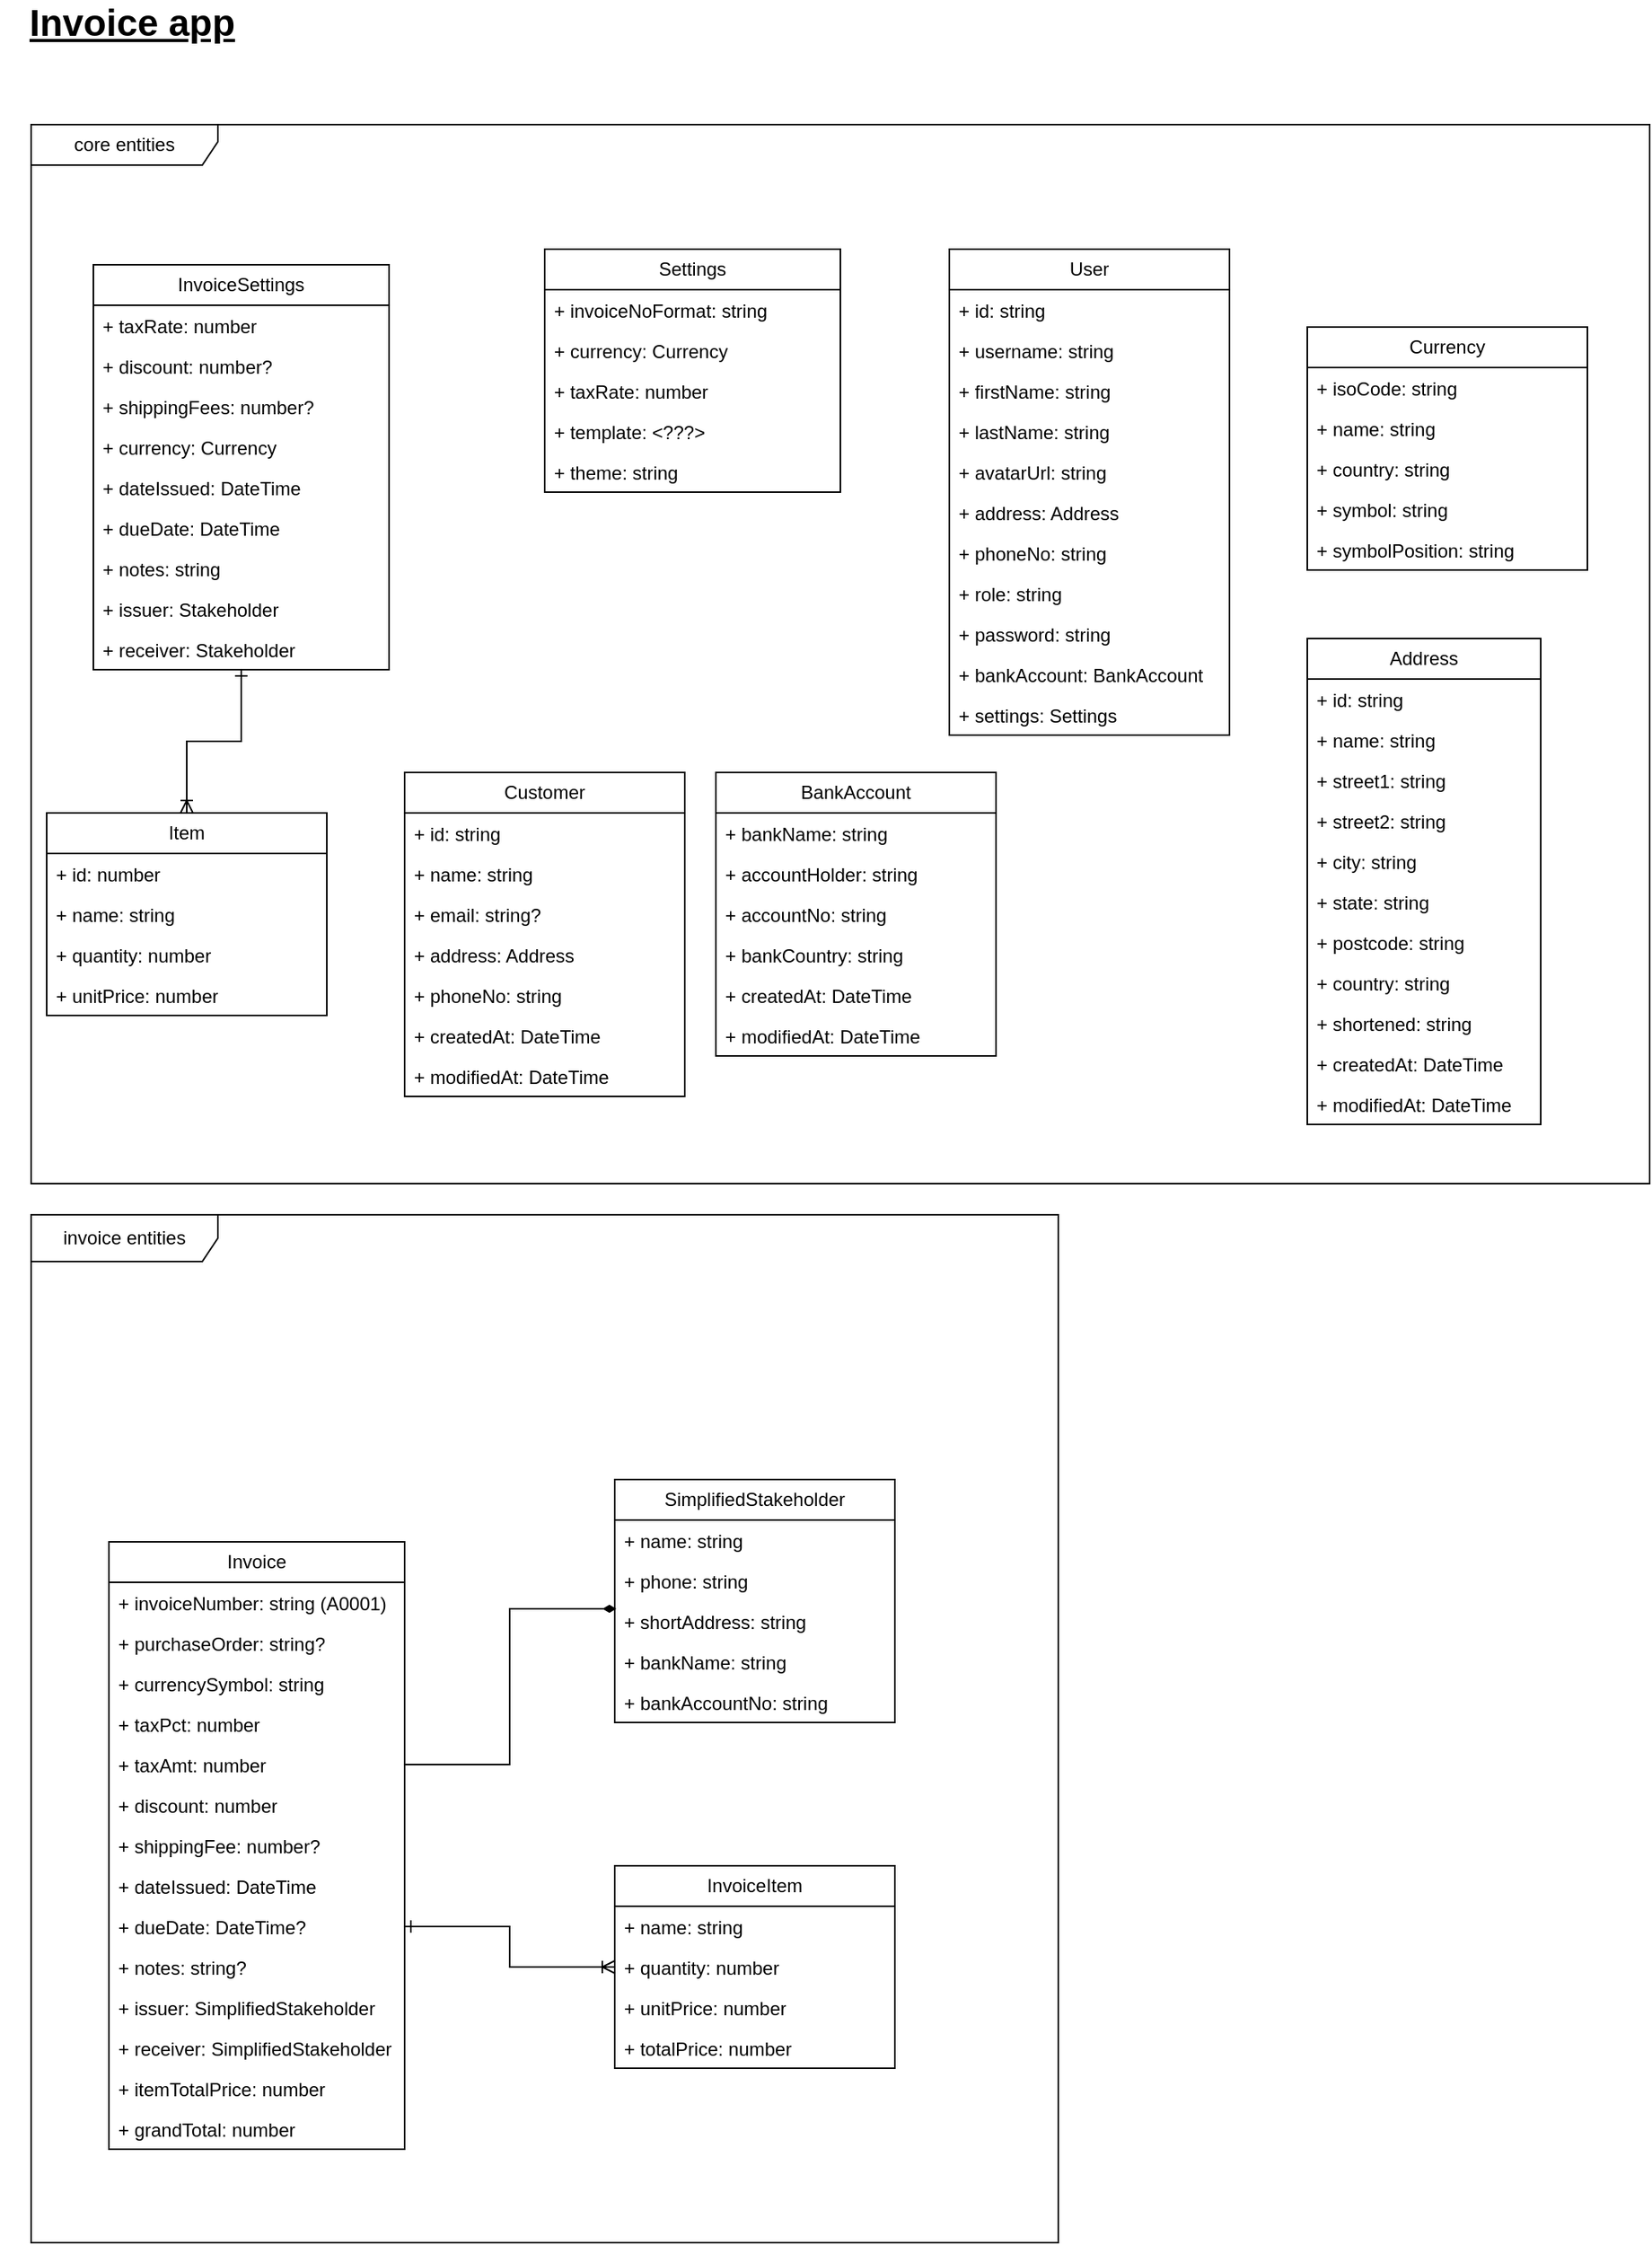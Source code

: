 <mxfile version="21.1.2" type="device" pages="2">
  <diagram name="Class Diagram" id="YmrMJVt4YesiSsMElE0i">
    <mxGraphModel dx="1418" dy="1928" grid="1" gridSize="10" guides="1" tooltips="1" connect="1" arrows="1" fold="1" page="1" pageScale="1" pageWidth="850" pageHeight="1100" math="0" shadow="0">
      <root>
        <mxCell id="0" />
        <mxCell id="1" parent="0" />
        <mxCell id="R3Deesaw8fTwXNh8D_xu-1" value="&lt;b&gt;&lt;font style=&quot;font-size: 24px;&quot;&gt;&lt;u&gt;Invoice app&lt;/u&gt;&lt;/font&gt;&lt;/b&gt;" style="text;html=1;strokeColor=none;fillColor=none;align=center;verticalAlign=middle;whiteSpace=wrap;rounded=0;" parent="1" vertex="1">
          <mxGeometry x="30" y="-350" width="170" height="30" as="geometry" />
        </mxCell>
        <mxCell id="R3Deesaw8fTwXNh8D_xu-3" value="Invoice" style="swimlane;fontStyle=0;childLayout=stackLayout;horizontal=1;startSize=26;fillColor=none;horizontalStack=0;resizeParent=1;resizeParentMax=0;resizeLast=0;collapsible=1;marginBottom=0;whiteSpace=wrap;html=1;" parent="1" vertex="1">
          <mxGeometry x="100" y="640" width="190" height="390" as="geometry" />
        </mxCell>
        <mxCell id="R3Deesaw8fTwXNh8D_xu-4" value="+ invoiceNumber: string (A0001)" style="text;strokeColor=none;fillColor=none;align=left;verticalAlign=top;spacingLeft=4;spacingRight=4;overflow=hidden;rotatable=0;points=[[0,0.5],[1,0.5]];portConstraint=eastwest;whiteSpace=wrap;html=1;" parent="R3Deesaw8fTwXNh8D_xu-3" vertex="1">
          <mxGeometry y="26" width="190" height="26" as="geometry" />
        </mxCell>
        <mxCell id="R3Deesaw8fTwXNh8D_xu-5" value="+ purchaseOrder: string?" style="text;strokeColor=none;fillColor=none;align=left;verticalAlign=top;spacingLeft=4;spacingRight=4;overflow=hidden;rotatable=0;points=[[0,0.5],[1,0.5]];portConstraint=eastwest;whiteSpace=wrap;html=1;" parent="R3Deesaw8fTwXNh8D_xu-3" vertex="1">
          <mxGeometry y="52" width="190" height="26" as="geometry" />
        </mxCell>
        <mxCell id="R3Deesaw8fTwXNh8D_xu-6" value="+ currencySymbol: string" style="text;strokeColor=none;fillColor=none;align=left;verticalAlign=top;spacingLeft=4;spacingRight=4;overflow=hidden;rotatable=0;points=[[0,0.5],[1,0.5]];portConstraint=eastwest;whiteSpace=wrap;html=1;" parent="R3Deesaw8fTwXNh8D_xu-3" vertex="1">
          <mxGeometry y="78" width="190" height="26" as="geometry" />
        </mxCell>
        <mxCell id="R3Deesaw8fTwXNh8D_xu-7" value="+ taxPct: number" style="text;strokeColor=none;fillColor=none;align=left;verticalAlign=top;spacingLeft=4;spacingRight=4;overflow=hidden;rotatable=0;points=[[0,0.5],[1,0.5]];portConstraint=eastwest;whiteSpace=wrap;html=1;" parent="R3Deesaw8fTwXNh8D_xu-3" vertex="1">
          <mxGeometry y="104" width="190" height="26" as="geometry" />
        </mxCell>
        <mxCell id="o5sGFOTzi0zu0dXufXw9-1" value="+ taxAmt: number" style="text;strokeColor=none;fillColor=none;align=left;verticalAlign=top;spacingLeft=4;spacingRight=4;overflow=hidden;rotatable=0;points=[[0,0.5],[1,0.5]];portConstraint=eastwest;whiteSpace=wrap;html=1;" parent="R3Deesaw8fTwXNh8D_xu-3" vertex="1">
          <mxGeometry y="130" width="190" height="26" as="geometry" />
        </mxCell>
        <mxCell id="o5sGFOTzi0zu0dXufXw9-2" value="+ discount: number" style="text;strokeColor=none;fillColor=none;align=left;verticalAlign=top;spacingLeft=4;spacingRight=4;overflow=hidden;rotatable=0;points=[[0,0.5],[1,0.5]];portConstraint=eastwest;whiteSpace=wrap;html=1;" parent="R3Deesaw8fTwXNh8D_xu-3" vertex="1">
          <mxGeometry y="156" width="190" height="26" as="geometry" />
        </mxCell>
        <mxCell id="o5sGFOTzi0zu0dXufXw9-3" value="+ shippingFee: number?" style="text;strokeColor=none;fillColor=none;align=left;verticalAlign=top;spacingLeft=4;spacingRight=4;overflow=hidden;rotatable=0;points=[[0,0.5],[1,0.5]];portConstraint=eastwest;whiteSpace=wrap;html=1;" parent="R3Deesaw8fTwXNh8D_xu-3" vertex="1">
          <mxGeometry y="182" width="190" height="26" as="geometry" />
        </mxCell>
        <mxCell id="o5sGFOTzi0zu0dXufXw9-4" value="+ dateIssued: DateTime" style="text;strokeColor=none;fillColor=none;align=left;verticalAlign=top;spacingLeft=4;spacingRight=4;overflow=hidden;rotatable=0;points=[[0,0.5],[1,0.5]];portConstraint=eastwest;whiteSpace=wrap;html=1;" parent="R3Deesaw8fTwXNh8D_xu-3" vertex="1">
          <mxGeometry y="208" width="190" height="26" as="geometry" />
        </mxCell>
        <mxCell id="o5sGFOTzi0zu0dXufXw9-5" value="+ dueDate: DateTime?" style="text;strokeColor=none;fillColor=none;align=left;verticalAlign=top;spacingLeft=4;spacingRight=4;overflow=hidden;rotatable=0;points=[[0,0.5],[1,0.5]];portConstraint=eastwest;whiteSpace=wrap;html=1;" parent="R3Deesaw8fTwXNh8D_xu-3" vertex="1">
          <mxGeometry y="234" width="190" height="26" as="geometry" />
        </mxCell>
        <mxCell id="o5sGFOTzi0zu0dXufXw9-6" value="+ notes: string?" style="text;strokeColor=none;fillColor=none;align=left;verticalAlign=top;spacingLeft=4;spacingRight=4;overflow=hidden;rotatable=0;points=[[0,0.5],[1,0.5]];portConstraint=eastwest;whiteSpace=wrap;html=1;" parent="R3Deesaw8fTwXNh8D_xu-3" vertex="1">
          <mxGeometry y="260" width="190" height="26" as="geometry" />
        </mxCell>
        <mxCell id="o5sGFOTzi0zu0dXufXw9-7" value="+ issuer: SimplifiedStakeholder" style="text;strokeColor=none;fillColor=none;align=left;verticalAlign=top;spacingLeft=4;spacingRight=4;overflow=hidden;rotatable=0;points=[[0,0.5],[1,0.5]];portConstraint=eastwest;whiteSpace=wrap;html=1;" parent="R3Deesaw8fTwXNh8D_xu-3" vertex="1">
          <mxGeometry y="286" width="190" height="26" as="geometry" />
        </mxCell>
        <mxCell id="o5sGFOTzi0zu0dXufXw9-8" value="+ receiver: SimplifiedStakeholder" style="text;strokeColor=none;fillColor=none;align=left;verticalAlign=top;spacingLeft=4;spacingRight=4;overflow=hidden;rotatable=0;points=[[0,0.5],[1,0.5]];portConstraint=eastwest;whiteSpace=wrap;html=1;" parent="R3Deesaw8fTwXNh8D_xu-3" vertex="1">
          <mxGeometry y="312" width="190" height="26" as="geometry" />
        </mxCell>
        <mxCell id="o5sGFOTzi0zu0dXufXw9-68" value="+ itemTotalPrice: number" style="text;strokeColor=none;fillColor=none;align=left;verticalAlign=top;spacingLeft=4;spacingRight=4;overflow=hidden;rotatable=0;points=[[0,0.5],[1,0.5]];portConstraint=eastwest;whiteSpace=wrap;html=1;" parent="R3Deesaw8fTwXNh8D_xu-3" vertex="1">
          <mxGeometry y="338" width="190" height="26" as="geometry" />
        </mxCell>
        <mxCell id="o5sGFOTzi0zu0dXufXw9-69" value="+ grandTotal: number" style="text;strokeColor=none;fillColor=none;align=left;verticalAlign=top;spacingLeft=4;spacingRight=4;overflow=hidden;rotatable=0;points=[[0,0.5],[1,0.5]];portConstraint=eastwest;whiteSpace=wrap;html=1;" parent="R3Deesaw8fTwXNh8D_xu-3" vertex="1">
          <mxGeometry y="364" width="190" height="26" as="geometry" />
        </mxCell>
        <mxCell id="o5sGFOTzi0zu0dXufXw9-61" style="edgeStyle=orthogonalEdgeStyle;rounded=0;orthogonalLoop=1;jettySize=auto;html=1;endArrow=ERoneToMany;endFill=0;startArrow=ERone;startFill=0;" parent="1" source="Z0AhOy7DG890l-vbbJT9-6" target="o5sGFOTzi0zu0dXufXw9-24" edge="1">
          <mxGeometry relative="1" as="geometry" />
        </mxCell>
        <mxCell id="Z0AhOy7DG890l-vbbJT9-6" value="InvoiceSettings" style="swimlane;fontStyle=0;childLayout=stackLayout;horizontal=1;startSize=26;fillColor=none;horizontalStack=0;resizeParent=1;resizeParentMax=0;resizeLast=0;collapsible=1;marginBottom=0;whiteSpace=wrap;html=1;" parent="1" vertex="1">
          <mxGeometry x="90" y="-180" width="190" height="260" as="geometry" />
        </mxCell>
        <mxCell id="Z0AhOy7DG890l-vbbJT9-7" value="+ taxRate: number" style="text;strokeColor=none;fillColor=none;align=left;verticalAlign=top;spacingLeft=4;spacingRight=4;overflow=hidden;rotatable=0;points=[[0,0.5],[1,0.5]];portConstraint=eastwest;whiteSpace=wrap;html=1;" parent="Z0AhOy7DG890l-vbbJT9-6" vertex="1">
          <mxGeometry y="26" width="190" height="26" as="geometry" />
        </mxCell>
        <mxCell id="o5sGFOTzi0zu0dXufXw9-50" value="+ discount: number?" style="text;strokeColor=none;fillColor=none;align=left;verticalAlign=top;spacingLeft=4;spacingRight=4;overflow=hidden;rotatable=0;points=[[0,0.5],[1,0.5]];portConstraint=eastwest;whiteSpace=wrap;html=1;" parent="Z0AhOy7DG890l-vbbJT9-6" vertex="1">
          <mxGeometry y="52" width="190" height="26" as="geometry" />
        </mxCell>
        <mxCell id="o5sGFOTzi0zu0dXufXw9-49" value="+ shippingFees: number?" style="text;strokeColor=none;fillColor=none;align=left;verticalAlign=top;spacingLeft=4;spacingRight=4;overflow=hidden;rotatable=0;points=[[0,0.5],[1,0.5]];portConstraint=eastwest;whiteSpace=wrap;html=1;" parent="Z0AhOy7DG890l-vbbJT9-6" vertex="1">
          <mxGeometry y="78" width="190" height="26" as="geometry" />
        </mxCell>
        <mxCell id="o5sGFOTzi0zu0dXufXw9-51" value="+ currency: Currency" style="text;strokeColor=none;fillColor=none;align=left;verticalAlign=top;spacingLeft=4;spacingRight=4;overflow=hidden;rotatable=0;points=[[0,0.5],[1,0.5]];portConstraint=eastwest;whiteSpace=wrap;html=1;" parent="Z0AhOy7DG890l-vbbJT9-6" vertex="1">
          <mxGeometry y="104" width="190" height="26" as="geometry" />
        </mxCell>
        <mxCell id="o5sGFOTzi0zu0dXufXw9-48" value="+ dateIssued: DateTime" style="text;strokeColor=none;fillColor=none;align=left;verticalAlign=top;spacingLeft=4;spacingRight=4;overflow=hidden;rotatable=0;points=[[0,0.5],[1,0.5]];portConstraint=eastwest;whiteSpace=wrap;html=1;" parent="Z0AhOy7DG890l-vbbJT9-6" vertex="1">
          <mxGeometry y="130" width="190" height="26" as="geometry" />
        </mxCell>
        <mxCell id="o5sGFOTzi0zu0dXufXw9-59" value="+ dueDate: DateTime" style="text;strokeColor=none;fillColor=none;align=left;verticalAlign=top;spacingLeft=4;spacingRight=4;overflow=hidden;rotatable=0;points=[[0,0.5],[1,0.5]];portConstraint=eastwest;whiteSpace=wrap;html=1;" parent="Z0AhOy7DG890l-vbbJT9-6" vertex="1">
          <mxGeometry y="156" width="190" height="26" as="geometry" />
        </mxCell>
        <mxCell id="o5sGFOTzi0zu0dXufXw9-60" value="+ notes: string" style="text;strokeColor=none;fillColor=none;align=left;verticalAlign=top;spacingLeft=4;spacingRight=4;overflow=hidden;rotatable=0;points=[[0,0.5],[1,0.5]];portConstraint=eastwest;whiteSpace=wrap;html=1;" parent="Z0AhOy7DG890l-vbbJT9-6" vertex="1">
          <mxGeometry y="182" width="190" height="26" as="geometry" />
        </mxCell>
        <mxCell id="Z0AhOy7DG890l-vbbJT9-8" value="+ issuer: Stakeholder" style="text;strokeColor=none;fillColor=none;align=left;verticalAlign=top;spacingLeft=4;spacingRight=4;overflow=hidden;rotatable=0;points=[[0,0.5],[1,0.5]];portConstraint=eastwest;whiteSpace=wrap;html=1;" parent="Z0AhOy7DG890l-vbbJT9-6" vertex="1">
          <mxGeometry y="208" width="190" height="26" as="geometry" />
        </mxCell>
        <mxCell id="Z0AhOy7DG890l-vbbJT9-9" value="+ receiver: Stakeholder" style="text;strokeColor=none;fillColor=none;align=left;verticalAlign=top;spacingLeft=4;spacingRight=4;overflow=hidden;rotatable=0;points=[[0,0.5],[1,0.5]];portConstraint=eastwest;whiteSpace=wrap;html=1;" parent="Z0AhOy7DG890l-vbbJT9-6" vertex="1">
          <mxGeometry y="234" width="190" height="26" as="geometry" />
        </mxCell>
        <mxCell id="Z0AhOy7DG890l-vbbJT9-11" value="Customer" style="swimlane;fontStyle=0;childLayout=stackLayout;horizontal=1;startSize=26;fillColor=none;horizontalStack=0;resizeParent=1;resizeParentMax=0;resizeLast=0;collapsible=1;marginBottom=0;whiteSpace=wrap;html=1;" parent="1" vertex="1">
          <mxGeometry x="290" y="146" width="180" height="208" as="geometry" />
        </mxCell>
        <mxCell id="Z0AhOy7DG890l-vbbJT9-12" value="+ id: string" style="text;strokeColor=none;fillColor=none;align=left;verticalAlign=top;spacingLeft=4;spacingRight=4;overflow=hidden;rotatable=0;points=[[0,0.5],[1,0.5]];portConstraint=eastwest;whiteSpace=wrap;html=1;" parent="Z0AhOy7DG890l-vbbJT9-11" vertex="1">
          <mxGeometry y="26" width="180" height="26" as="geometry" />
        </mxCell>
        <mxCell id="A-nD57Vj7Asj-GB3lfeh-7" value="+ name: string" style="text;strokeColor=none;fillColor=none;align=left;verticalAlign=top;spacingLeft=4;spacingRight=4;overflow=hidden;rotatable=0;points=[[0,0.5],[1,0.5]];portConstraint=eastwest;whiteSpace=wrap;html=1;" parent="Z0AhOy7DG890l-vbbJT9-11" vertex="1">
          <mxGeometry y="52" width="180" height="26" as="geometry" />
        </mxCell>
        <mxCell id="_ITm2bDVS83Yl389WmD--6" value="+ email: string?" style="text;strokeColor=none;fillColor=none;align=left;verticalAlign=top;spacingLeft=4;spacingRight=4;overflow=hidden;rotatable=0;points=[[0,0.5],[1,0.5]];portConstraint=eastwest;whiteSpace=wrap;html=1;" parent="Z0AhOy7DG890l-vbbJT9-11" vertex="1">
          <mxGeometry y="78" width="180" height="26" as="geometry" />
        </mxCell>
        <mxCell id="Z0AhOy7DG890l-vbbJT9-13" value="+ address: Address" style="text;strokeColor=none;fillColor=none;align=left;verticalAlign=top;spacingLeft=4;spacingRight=4;overflow=hidden;rotatable=0;points=[[0,0.5],[1,0.5]];portConstraint=eastwest;whiteSpace=wrap;html=1;" parent="Z0AhOy7DG890l-vbbJT9-11" vertex="1">
          <mxGeometry y="104" width="180" height="26" as="geometry" />
        </mxCell>
        <mxCell id="Z0AhOy7DG890l-vbbJT9-14" value="+ phoneNo: string" style="text;strokeColor=none;fillColor=none;align=left;verticalAlign=top;spacingLeft=4;spacingRight=4;overflow=hidden;rotatable=0;points=[[0,0.5],[1,0.5]];portConstraint=eastwest;whiteSpace=wrap;html=1;" parent="Z0AhOy7DG890l-vbbJT9-11" vertex="1">
          <mxGeometry y="130" width="180" height="26" as="geometry" />
        </mxCell>
        <mxCell id="_ITm2bDVS83Yl389WmD--4" value="+ createdAt: DateTime" style="text;strokeColor=none;fillColor=none;align=left;verticalAlign=top;spacingLeft=4;spacingRight=4;overflow=hidden;rotatable=0;points=[[0,0.5],[1,0.5]];portConstraint=eastwest;whiteSpace=wrap;html=1;" parent="Z0AhOy7DG890l-vbbJT9-11" vertex="1">
          <mxGeometry y="156" width="180" height="26" as="geometry" />
        </mxCell>
        <mxCell id="_ITm2bDVS83Yl389WmD--5" value="+ modifiedAt: DateTime" style="text;strokeColor=none;fillColor=none;align=left;verticalAlign=top;spacingLeft=4;spacingRight=4;overflow=hidden;rotatable=0;points=[[0,0.5],[1,0.5]];portConstraint=eastwest;whiteSpace=wrap;html=1;" parent="Z0AhOy7DG890l-vbbJT9-11" vertex="1">
          <mxGeometry y="182" width="180" height="26" as="geometry" />
        </mxCell>
        <mxCell id="o5sGFOTzi0zu0dXufXw9-13" value="SimplifiedStakeholder" style="swimlane;fontStyle=0;childLayout=stackLayout;horizontal=1;startSize=26;fillColor=none;horizontalStack=0;resizeParent=1;resizeParentMax=0;resizeLast=0;collapsible=1;marginBottom=0;whiteSpace=wrap;html=1;" parent="1" vertex="1">
          <mxGeometry x="425" y="600" width="180" height="156" as="geometry" />
        </mxCell>
        <mxCell id="o5sGFOTzi0zu0dXufXw9-14" value="+ name: string" style="text;strokeColor=none;fillColor=none;align=left;verticalAlign=top;spacingLeft=4;spacingRight=4;overflow=hidden;rotatable=0;points=[[0,0.5],[1,0.5]];portConstraint=eastwest;whiteSpace=wrap;html=1;" parent="o5sGFOTzi0zu0dXufXw9-13" vertex="1">
          <mxGeometry y="26" width="180" height="26" as="geometry" />
        </mxCell>
        <mxCell id="o5sGFOTzi0zu0dXufXw9-15" value="+ phone: string" style="text;strokeColor=none;fillColor=none;align=left;verticalAlign=top;spacingLeft=4;spacingRight=4;overflow=hidden;rotatable=0;points=[[0,0.5],[1,0.5]];portConstraint=eastwest;whiteSpace=wrap;html=1;" parent="o5sGFOTzi0zu0dXufXw9-13" vertex="1">
          <mxGeometry y="52" width="180" height="26" as="geometry" />
        </mxCell>
        <mxCell id="o5sGFOTzi0zu0dXufXw9-16" value="+ shortAddress: string" style="text;strokeColor=none;fillColor=none;align=left;verticalAlign=top;spacingLeft=4;spacingRight=4;overflow=hidden;rotatable=0;points=[[0,0.5],[1,0.5]];portConstraint=eastwest;whiteSpace=wrap;html=1;" parent="o5sGFOTzi0zu0dXufXw9-13" vertex="1">
          <mxGeometry y="78" width="180" height="26" as="geometry" />
        </mxCell>
        <mxCell id="o5sGFOTzi0zu0dXufXw9-17" value="+ bankName: string" style="text;strokeColor=none;fillColor=none;align=left;verticalAlign=top;spacingLeft=4;spacingRight=4;overflow=hidden;rotatable=0;points=[[0,0.5],[1,0.5]];portConstraint=eastwest;whiteSpace=wrap;html=1;" parent="o5sGFOTzi0zu0dXufXw9-13" vertex="1">
          <mxGeometry y="104" width="180" height="26" as="geometry" />
        </mxCell>
        <mxCell id="o5sGFOTzi0zu0dXufXw9-18" value="+ bankAccountNo: string" style="text;strokeColor=none;fillColor=none;align=left;verticalAlign=top;spacingLeft=4;spacingRight=4;overflow=hidden;rotatable=0;points=[[0,0.5],[1,0.5]];portConstraint=eastwest;whiteSpace=wrap;html=1;" parent="o5sGFOTzi0zu0dXufXw9-13" vertex="1">
          <mxGeometry y="130" width="180" height="26" as="geometry" />
        </mxCell>
        <mxCell id="o5sGFOTzi0zu0dXufXw9-19" value="InvoiceItem" style="swimlane;fontStyle=0;childLayout=stackLayout;horizontal=1;startSize=26;fillColor=none;horizontalStack=0;resizeParent=1;resizeParentMax=0;resizeLast=0;collapsible=1;marginBottom=0;whiteSpace=wrap;html=1;" parent="1" vertex="1">
          <mxGeometry x="425" y="848" width="180" height="130" as="geometry" />
        </mxCell>
        <mxCell id="o5sGFOTzi0zu0dXufXw9-21" value="+ name: string" style="text;strokeColor=none;fillColor=none;align=left;verticalAlign=top;spacingLeft=4;spacingRight=4;overflow=hidden;rotatable=0;points=[[0,0.5],[1,0.5]];portConstraint=eastwest;whiteSpace=wrap;html=1;" parent="o5sGFOTzi0zu0dXufXw9-19" vertex="1">
          <mxGeometry y="26" width="180" height="26" as="geometry" />
        </mxCell>
        <mxCell id="o5sGFOTzi0zu0dXufXw9-22" value="+ quantity: number" style="text;strokeColor=none;fillColor=none;align=left;verticalAlign=top;spacingLeft=4;spacingRight=4;overflow=hidden;rotatable=0;points=[[0,0.5],[1,0.5]];portConstraint=eastwest;whiteSpace=wrap;html=1;" parent="o5sGFOTzi0zu0dXufXw9-19" vertex="1">
          <mxGeometry y="52" width="180" height="26" as="geometry" />
        </mxCell>
        <mxCell id="o5sGFOTzi0zu0dXufXw9-23" value="+ unitPrice: number" style="text;strokeColor=none;fillColor=none;align=left;verticalAlign=top;spacingLeft=4;spacingRight=4;overflow=hidden;rotatable=0;points=[[0,0.5],[1,0.5]];portConstraint=eastwest;whiteSpace=wrap;html=1;" parent="o5sGFOTzi0zu0dXufXw9-19" vertex="1">
          <mxGeometry y="78" width="180" height="26" as="geometry" />
        </mxCell>
        <mxCell id="o5sGFOTzi0zu0dXufXw9-31" value="+ totalPrice: number" style="text;strokeColor=none;fillColor=none;align=left;verticalAlign=top;spacingLeft=4;spacingRight=4;overflow=hidden;rotatable=0;points=[[0,0.5],[1,0.5]];portConstraint=eastwest;whiteSpace=wrap;html=1;" parent="o5sGFOTzi0zu0dXufXw9-19" vertex="1">
          <mxGeometry y="104" width="180" height="26" as="geometry" />
        </mxCell>
        <mxCell id="o5sGFOTzi0zu0dXufXw9-24" value="Item" style="swimlane;fontStyle=0;childLayout=stackLayout;horizontal=1;startSize=26;fillColor=none;horizontalStack=0;resizeParent=1;resizeParentMax=0;resizeLast=0;collapsible=1;marginBottom=0;whiteSpace=wrap;html=1;" parent="1" vertex="1">
          <mxGeometry x="60" y="172" width="180" height="130" as="geometry" />
        </mxCell>
        <mxCell id="o5sGFOTzi0zu0dXufXw9-25" value="+ id: number" style="text;strokeColor=none;fillColor=none;align=left;verticalAlign=top;spacingLeft=4;spacingRight=4;overflow=hidden;rotatable=0;points=[[0,0.5],[1,0.5]];portConstraint=eastwest;whiteSpace=wrap;html=1;" parent="o5sGFOTzi0zu0dXufXw9-24" vertex="1">
          <mxGeometry y="26" width="180" height="26" as="geometry" />
        </mxCell>
        <mxCell id="o5sGFOTzi0zu0dXufXw9-26" value="+ name: string" style="text;strokeColor=none;fillColor=none;align=left;verticalAlign=top;spacingLeft=4;spacingRight=4;overflow=hidden;rotatable=0;points=[[0,0.5],[1,0.5]];portConstraint=eastwest;whiteSpace=wrap;html=1;" parent="o5sGFOTzi0zu0dXufXw9-24" vertex="1">
          <mxGeometry y="52" width="180" height="26" as="geometry" />
        </mxCell>
        <mxCell id="o5sGFOTzi0zu0dXufXw9-27" value="+ quantity: number" style="text;strokeColor=none;fillColor=none;align=left;verticalAlign=top;spacingLeft=4;spacingRight=4;overflow=hidden;rotatable=0;points=[[0,0.5],[1,0.5]];portConstraint=eastwest;whiteSpace=wrap;html=1;" parent="o5sGFOTzi0zu0dXufXw9-24" vertex="1">
          <mxGeometry y="78" width="180" height="26" as="geometry" />
        </mxCell>
        <mxCell id="o5sGFOTzi0zu0dXufXw9-28" value="+ unitPrice: number" style="text;strokeColor=none;fillColor=none;align=left;verticalAlign=top;spacingLeft=4;spacingRight=4;overflow=hidden;rotatable=0;points=[[0,0.5],[1,0.5]];portConstraint=eastwest;whiteSpace=wrap;html=1;" parent="o5sGFOTzi0zu0dXufXw9-24" vertex="1">
          <mxGeometry y="104" width="180" height="26" as="geometry" />
        </mxCell>
        <mxCell id="o5sGFOTzi0zu0dXufXw9-29" value="core entities" style="shape=umlFrame;whiteSpace=wrap;html=1;pointerEvents=0;width=120;height=26;" parent="1" vertex="1">
          <mxGeometry x="50" y="-270" width="1040" height="680" as="geometry" />
        </mxCell>
        <mxCell id="o5sGFOTzi0zu0dXufXw9-30" value="invoice entities" style="shape=umlFrame;whiteSpace=wrap;html=1;pointerEvents=0;width=120;height=30;" parent="1" vertex="1">
          <mxGeometry x="50" y="430" width="660" height="660" as="geometry" />
        </mxCell>
        <mxCell id="o5sGFOTzi0zu0dXufXw9-32" style="edgeStyle=orthogonalEdgeStyle;rounded=0;orthogonalLoop=1;jettySize=auto;html=1;entryX=0;entryY=0.5;entryDx=0;entryDy=0;endArrow=ERoneToMany;endFill=0;startArrow=ERone;startFill=0;exitX=1;exitY=0.5;exitDx=0;exitDy=0;" parent="1" source="o5sGFOTzi0zu0dXufXw9-5" target="o5sGFOTzi0zu0dXufXw9-22" edge="1">
          <mxGeometry relative="1" as="geometry">
            <mxPoint x="290" y="920" as="sourcePoint" />
          </mxGeometry>
        </mxCell>
        <mxCell id="o5sGFOTzi0zu0dXufXw9-33" style="edgeStyle=orthogonalEdgeStyle;rounded=0;orthogonalLoop=1;jettySize=auto;html=1;entryX=0.006;entryY=0.192;entryDx=0;entryDy=0;entryPerimeter=0;endArrow=diamondThin;endFill=1;" parent="1" source="o5sGFOTzi0zu0dXufXw9-1" target="o5sGFOTzi0zu0dXufXw9-16" edge="1">
          <mxGeometry relative="1" as="geometry" />
        </mxCell>
        <mxCell id="o5sGFOTzi0zu0dXufXw9-34" value="Address" style="swimlane;fontStyle=0;childLayout=stackLayout;horizontal=1;startSize=26;fillColor=none;horizontalStack=0;resizeParent=1;resizeParentMax=0;resizeLast=0;collapsible=1;marginBottom=0;whiteSpace=wrap;html=1;" parent="1" vertex="1">
          <mxGeometry x="870" y="60" width="150" height="312" as="geometry" />
        </mxCell>
        <mxCell id="o5sGFOTzi0zu0dXufXw9-35" value="+ id: string" style="text;strokeColor=none;fillColor=none;align=left;verticalAlign=top;spacingLeft=4;spacingRight=4;overflow=hidden;rotatable=0;points=[[0,0.5],[1,0.5]];portConstraint=eastwest;whiteSpace=wrap;html=1;" parent="o5sGFOTzi0zu0dXufXw9-34" vertex="1">
          <mxGeometry y="26" width="150" height="26" as="geometry" />
        </mxCell>
        <mxCell id="o5sGFOTzi0zu0dXufXw9-36" value="+ name: string" style="text;strokeColor=none;fillColor=none;align=left;verticalAlign=top;spacingLeft=4;spacingRight=4;overflow=hidden;rotatable=0;points=[[0,0.5],[1,0.5]];portConstraint=eastwest;whiteSpace=wrap;html=1;" parent="o5sGFOTzi0zu0dXufXw9-34" vertex="1">
          <mxGeometry y="52" width="150" height="26" as="geometry" />
        </mxCell>
        <mxCell id="o5sGFOTzi0zu0dXufXw9-37" value="+ street1: string" style="text;strokeColor=none;fillColor=none;align=left;verticalAlign=top;spacingLeft=4;spacingRight=4;overflow=hidden;rotatable=0;points=[[0,0.5],[1,0.5]];portConstraint=eastwest;whiteSpace=wrap;html=1;" parent="o5sGFOTzi0zu0dXufXw9-34" vertex="1">
          <mxGeometry y="78" width="150" height="26" as="geometry" />
        </mxCell>
        <mxCell id="o5sGFOTzi0zu0dXufXw9-38" value="+ street2: string" style="text;strokeColor=none;fillColor=none;align=left;verticalAlign=top;spacingLeft=4;spacingRight=4;overflow=hidden;rotatable=0;points=[[0,0.5],[1,0.5]];portConstraint=eastwest;whiteSpace=wrap;html=1;" parent="o5sGFOTzi0zu0dXufXw9-34" vertex="1">
          <mxGeometry y="104" width="150" height="26" as="geometry" />
        </mxCell>
        <mxCell id="o5sGFOTzi0zu0dXufXw9-65" value="+ city: string" style="text;strokeColor=none;fillColor=none;align=left;verticalAlign=top;spacingLeft=4;spacingRight=4;overflow=hidden;rotatable=0;points=[[0,0.5],[1,0.5]];portConstraint=eastwest;whiteSpace=wrap;html=1;" parent="o5sGFOTzi0zu0dXufXw9-34" vertex="1">
          <mxGeometry y="130" width="150" height="26" as="geometry" />
        </mxCell>
        <mxCell id="o5sGFOTzi0zu0dXufXw9-66" value="+ state: string" style="text;strokeColor=none;fillColor=none;align=left;verticalAlign=top;spacingLeft=4;spacingRight=4;overflow=hidden;rotatable=0;points=[[0,0.5],[1,0.5]];portConstraint=eastwest;whiteSpace=wrap;html=1;" parent="o5sGFOTzi0zu0dXufXw9-34" vertex="1">
          <mxGeometry y="156" width="150" height="26" as="geometry" />
        </mxCell>
        <mxCell id="o5sGFOTzi0zu0dXufXw9-67" value="+ postcode: string" style="text;strokeColor=none;fillColor=none;align=left;verticalAlign=top;spacingLeft=4;spacingRight=4;overflow=hidden;rotatable=0;points=[[0,0.5],[1,0.5]];portConstraint=eastwest;whiteSpace=wrap;html=1;" parent="o5sGFOTzi0zu0dXufXw9-34" vertex="1">
          <mxGeometry y="182" width="150" height="26" as="geometry" />
        </mxCell>
        <mxCell id="A-nD57Vj7Asj-GB3lfeh-1" value="+ country: string" style="text;strokeColor=none;fillColor=none;align=left;verticalAlign=top;spacingLeft=4;spacingRight=4;overflow=hidden;rotatable=0;points=[[0,0.5],[1,0.5]];portConstraint=eastwest;whiteSpace=wrap;html=1;" parent="o5sGFOTzi0zu0dXufXw9-34" vertex="1">
          <mxGeometry y="208" width="150" height="26" as="geometry" />
        </mxCell>
        <mxCell id="A-nD57Vj7Asj-GB3lfeh-2" value="+ shortened: string" style="text;strokeColor=none;fillColor=none;align=left;verticalAlign=top;spacingLeft=4;spacingRight=4;overflow=hidden;rotatable=0;points=[[0,0.5],[1,0.5]];portConstraint=eastwest;whiteSpace=wrap;html=1;" parent="o5sGFOTzi0zu0dXufXw9-34" vertex="1">
          <mxGeometry y="234" width="150" height="26" as="geometry" />
        </mxCell>
        <mxCell id="A-nD57Vj7Asj-GB3lfeh-3" value="+ createdAt: DateTime" style="text;strokeColor=none;fillColor=none;align=left;verticalAlign=top;spacingLeft=4;spacingRight=4;overflow=hidden;rotatable=0;points=[[0,0.5],[1,0.5]];portConstraint=eastwest;whiteSpace=wrap;html=1;" parent="o5sGFOTzi0zu0dXufXw9-34" vertex="1">
          <mxGeometry y="260" width="150" height="26" as="geometry" />
        </mxCell>
        <mxCell id="A-nD57Vj7Asj-GB3lfeh-4" value="+ modifiedAt: DateTime" style="text;strokeColor=none;fillColor=none;align=left;verticalAlign=top;spacingLeft=4;spacingRight=4;overflow=hidden;rotatable=0;points=[[0,0.5],[1,0.5]];portConstraint=eastwest;whiteSpace=wrap;html=1;" parent="o5sGFOTzi0zu0dXufXw9-34" vertex="1">
          <mxGeometry y="286" width="150" height="26" as="geometry" />
        </mxCell>
        <mxCell id="o5sGFOTzi0zu0dXufXw9-39" value="BankAccount" style="swimlane;fontStyle=0;childLayout=stackLayout;horizontal=1;startSize=26;fillColor=none;horizontalStack=0;resizeParent=1;resizeParentMax=0;resizeLast=0;collapsible=1;marginBottom=0;whiteSpace=wrap;html=1;" parent="1" vertex="1">
          <mxGeometry x="490" y="146" width="180" height="182" as="geometry" />
        </mxCell>
        <mxCell id="o5sGFOTzi0zu0dXufXw9-41" value="+ bankName: string" style="text;strokeColor=none;fillColor=none;align=left;verticalAlign=top;spacingLeft=4;spacingRight=4;overflow=hidden;rotatable=0;points=[[0,0.5],[1,0.5]];portConstraint=eastwest;whiteSpace=wrap;html=1;" parent="o5sGFOTzi0zu0dXufXw9-39" vertex="1">
          <mxGeometry y="26" width="180" height="26" as="geometry" />
        </mxCell>
        <mxCell id="o5sGFOTzi0zu0dXufXw9-42" value="+ accountHolder: string" style="text;strokeColor=none;fillColor=none;align=left;verticalAlign=top;spacingLeft=4;spacingRight=4;overflow=hidden;rotatable=0;points=[[0,0.5],[1,0.5]];portConstraint=eastwest;whiteSpace=wrap;html=1;" parent="o5sGFOTzi0zu0dXufXw9-39" vertex="1">
          <mxGeometry y="52" width="180" height="26" as="geometry" />
        </mxCell>
        <mxCell id="o5sGFOTzi0zu0dXufXw9-43" value="+ accountNo: string" style="text;strokeColor=none;fillColor=none;align=left;verticalAlign=top;spacingLeft=4;spacingRight=4;overflow=hidden;rotatable=0;points=[[0,0.5],[1,0.5]];portConstraint=eastwest;whiteSpace=wrap;html=1;" parent="o5sGFOTzi0zu0dXufXw9-39" vertex="1">
          <mxGeometry y="78" width="180" height="26" as="geometry" />
        </mxCell>
        <mxCell id="A-nD57Vj7Asj-GB3lfeh-8" value="+ bankCountry: string" style="text;strokeColor=none;fillColor=none;align=left;verticalAlign=top;spacingLeft=4;spacingRight=4;overflow=hidden;rotatable=0;points=[[0,0.5],[1,0.5]];portConstraint=eastwest;whiteSpace=wrap;html=1;" parent="o5sGFOTzi0zu0dXufXw9-39" vertex="1">
          <mxGeometry y="104" width="180" height="26" as="geometry" />
        </mxCell>
        <mxCell id="A-nD57Vj7Asj-GB3lfeh-5" value="+ createdAt: DateTime" style="text;strokeColor=none;fillColor=none;align=left;verticalAlign=top;spacingLeft=4;spacingRight=4;overflow=hidden;rotatable=0;points=[[0,0.5],[1,0.5]];portConstraint=eastwest;whiteSpace=wrap;html=1;" parent="o5sGFOTzi0zu0dXufXw9-39" vertex="1">
          <mxGeometry y="130" width="180" height="26" as="geometry" />
        </mxCell>
        <mxCell id="A-nD57Vj7Asj-GB3lfeh-6" value="+ modifiedAt: DateTime" style="text;strokeColor=none;fillColor=none;align=left;verticalAlign=top;spacingLeft=4;spacingRight=4;overflow=hidden;rotatable=0;points=[[0,0.5],[1,0.5]];portConstraint=eastwest;whiteSpace=wrap;html=1;" parent="o5sGFOTzi0zu0dXufXw9-39" vertex="1">
          <mxGeometry y="156" width="180" height="26" as="geometry" />
        </mxCell>
        <mxCell id="o5sGFOTzi0zu0dXufXw9-44" value="Settings" style="swimlane;fontStyle=0;childLayout=stackLayout;horizontal=1;startSize=26;fillColor=none;horizontalStack=0;resizeParent=1;resizeParentMax=0;resizeLast=0;collapsible=1;marginBottom=0;whiteSpace=wrap;html=1;" parent="1" vertex="1">
          <mxGeometry x="380" y="-190" width="190" height="156" as="geometry" />
        </mxCell>
        <mxCell id="o5sGFOTzi0zu0dXufXw9-45" value="+ invoiceNoFormat: string" style="text;strokeColor=none;fillColor=none;align=left;verticalAlign=top;spacingLeft=4;spacingRight=4;overflow=hidden;rotatable=0;points=[[0,0.5],[1,0.5]];portConstraint=eastwest;whiteSpace=wrap;html=1;" parent="o5sGFOTzi0zu0dXufXw9-44" vertex="1">
          <mxGeometry y="26" width="190" height="26" as="geometry" />
        </mxCell>
        <mxCell id="o5sGFOTzi0zu0dXufXw9-46" value="+ currency: Currency" style="text;strokeColor=none;fillColor=none;align=left;verticalAlign=top;spacingLeft=4;spacingRight=4;overflow=hidden;rotatable=0;points=[[0,0.5],[1,0.5]];portConstraint=eastwest;whiteSpace=wrap;html=1;" parent="o5sGFOTzi0zu0dXufXw9-44" vertex="1">
          <mxGeometry y="52" width="190" height="26" as="geometry" />
        </mxCell>
        <mxCell id="o5sGFOTzi0zu0dXufXw9-47" value="+ taxRate: number" style="text;strokeColor=none;fillColor=none;align=left;verticalAlign=top;spacingLeft=4;spacingRight=4;overflow=hidden;rotatable=0;points=[[0,0.5],[1,0.5]];portConstraint=eastwest;whiteSpace=wrap;html=1;" parent="o5sGFOTzi0zu0dXufXw9-44" vertex="1">
          <mxGeometry y="78" width="190" height="26" as="geometry" />
        </mxCell>
        <mxCell id="o5sGFOTzi0zu0dXufXw9-62" value="+ template: &amp;lt;???&amp;gt;" style="text;strokeColor=none;fillColor=none;align=left;verticalAlign=top;spacingLeft=4;spacingRight=4;overflow=hidden;rotatable=0;points=[[0,0.5],[1,0.5]];portConstraint=eastwest;whiteSpace=wrap;html=1;" parent="o5sGFOTzi0zu0dXufXw9-44" vertex="1">
          <mxGeometry y="104" width="190" height="26" as="geometry" />
        </mxCell>
        <mxCell id="eR-QqyTfXVTtQlcFPmWI-2" value="+ theme: string" style="text;strokeColor=none;fillColor=none;align=left;verticalAlign=top;spacingLeft=4;spacingRight=4;overflow=hidden;rotatable=0;points=[[0,0.5],[1,0.5]];portConstraint=eastwest;whiteSpace=wrap;html=1;" parent="o5sGFOTzi0zu0dXufXw9-44" vertex="1">
          <mxGeometry y="130" width="190" height="26" as="geometry" />
        </mxCell>
        <mxCell id="o5sGFOTzi0zu0dXufXw9-52" value="Currency" style="swimlane;fontStyle=0;childLayout=stackLayout;horizontal=1;startSize=26;fillColor=none;horizontalStack=0;resizeParent=1;resizeParentMax=0;resizeLast=0;collapsible=1;marginBottom=0;whiteSpace=wrap;html=1;" parent="1" vertex="1">
          <mxGeometry x="870" y="-140" width="180" height="156" as="geometry" />
        </mxCell>
        <mxCell id="o5sGFOTzi0zu0dXufXw9-58" value="+ isoCode: string" style="text;strokeColor=none;fillColor=none;align=left;verticalAlign=top;spacingLeft=4;spacingRight=4;overflow=hidden;rotatable=0;points=[[0,0.5],[1,0.5]];portConstraint=eastwest;whiteSpace=wrap;html=1;" parent="o5sGFOTzi0zu0dXufXw9-52" vertex="1">
          <mxGeometry y="26" width="180" height="26" as="geometry" />
        </mxCell>
        <mxCell id="o5sGFOTzi0zu0dXufXw9-54" value="+ name: string" style="text;strokeColor=none;fillColor=none;align=left;verticalAlign=top;spacingLeft=4;spacingRight=4;overflow=hidden;rotatable=0;points=[[0,0.5],[1,0.5]];portConstraint=eastwest;whiteSpace=wrap;html=1;" parent="o5sGFOTzi0zu0dXufXw9-52" vertex="1">
          <mxGeometry y="52" width="180" height="26" as="geometry" />
        </mxCell>
        <mxCell id="o5sGFOTzi0zu0dXufXw9-55" value="+ country: string" style="text;strokeColor=none;fillColor=none;align=left;verticalAlign=top;spacingLeft=4;spacingRight=4;overflow=hidden;rotatable=0;points=[[0,0.5],[1,0.5]];portConstraint=eastwest;whiteSpace=wrap;html=1;" parent="o5sGFOTzi0zu0dXufXw9-52" vertex="1">
          <mxGeometry y="78" width="180" height="26" as="geometry" />
        </mxCell>
        <mxCell id="o5sGFOTzi0zu0dXufXw9-56" value="+ symbol: string" style="text;strokeColor=none;fillColor=none;align=left;verticalAlign=top;spacingLeft=4;spacingRight=4;overflow=hidden;rotatable=0;points=[[0,0.5],[1,0.5]];portConstraint=eastwest;whiteSpace=wrap;html=1;" parent="o5sGFOTzi0zu0dXufXw9-52" vertex="1">
          <mxGeometry y="104" width="180" height="26" as="geometry" />
        </mxCell>
        <mxCell id="o5sGFOTzi0zu0dXufXw9-57" value="+ symbolPosition: string" style="text;strokeColor=none;fillColor=none;align=left;verticalAlign=top;spacingLeft=4;spacingRight=4;overflow=hidden;rotatable=0;points=[[0,0.5],[1,0.5]];portConstraint=eastwest;whiteSpace=wrap;html=1;" parent="o5sGFOTzi0zu0dXufXw9-52" vertex="1">
          <mxGeometry y="130" width="180" height="26" as="geometry" />
        </mxCell>
        <mxCell id="A-nD57Vj7Asj-GB3lfeh-9" value="User" style="swimlane;fontStyle=0;childLayout=stackLayout;horizontal=1;startSize=26;fillColor=none;horizontalStack=0;resizeParent=1;resizeParentMax=0;resizeLast=0;collapsible=1;marginBottom=0;whiteSpace=wrap;html=1;" parent="1" vertex="1">
          <mxGeometry x="640" y="-190" width="180" height="312" as="geometry" />
        </mxCell>
        <mxCell id="A-nD57Vj7Asj-GB3lfeh-10" value="+ id: string" style="text;strokeColor=none;fillColor=none;align=left;verticalAlign=top;spacingLeft=4;spacingRight=4;overflow=hidden;rotatable=0;points=[[0,0.5],[1,0.5]];portConstraint=eastwest;whiteSpace=wrap;html=1;" parent="A-nD57Vj7Asj-GB3lfeh-9" vertex="1">
          <mxGeometry y="26" width="180" height="26" as="geometry" />
        </mxCell>
        <mxCell id="VcqmU7YJ2CG-QzL_sjYF-1" value="+ username: string" style="text;strokeColor=none;fillColor=none;align=left;verticalAlign=top;spacingLeft=4;spacingRight=4;overflow=hidden;rotatable=0;points=[[0,0.5],[1,0.5]];portConstraint=eastwest;whiteSpace=wrap;html=1;" vertex="1" parent="A-nD57Vj7Asj-GB3lfeh-9">
          <mxGeometry y="52" width="180" height="26" as="geometry" />
        </mxCell>
        <mxCell id="A-nD57Vj7Asj-GB3lfeh-11" value="+ firstName: string" style="text;strokeColor=none;fillColor=none;align=left;verticalAlign=top;spacingLeft=4;spacingRight=4;overflow=hidden;rotatable=0;points=[[0,0.5],[1,0.5]];portConstraint=eastwest;whiteSpace=wrap;html=1;" parent="A-nD57Vj7Asj-GB3lfeh-9" vertex="1">
          <mxGeometry y="78" width="180" height="26" as="geometry" />
        </mxCell>
        <mxCell id="_ITm2bDVS83Yl389WmD--1" value="+ lastName: string" style="text;strokeColor=none;fillColor=none;align=left;verticalAlign=top;spacingLeft=4;spacingRight=4;overflow=hidden;rotatable=0;points=[[0,0.5],[1,0.5]];portConstraint=eastwest;whiteSpace=wrap;html=1;" parent="A-nD57Vj7Asj-GB3lfeh-9" vertex="1">
          <mxGeometry y="104" width="180" height="26" as="geometry" />
        </mxCell>
        <mxCell id="eR-QqyTfXVTtQlcFPmWI-4" value="+ avatarUrl: string" style="text;strokeColor=none;fillColor=none;align=left;verticalAlign=top;spacingLeft=4;spacingRight=4;overflow=hidden;rotatable=0;points=[[0,0.5],[1,0.5]];portConstraint=eastwest;whiteSpace=wrap;html=1;" parent="A-nD57Vj7Asj-GB3lfeh-9" vertex="1">
          <mxGeometry y="130" width="180" height="26" as="geometry" />
        </mxCell>
        <mxCell id="A-nD57Vj7Asj-GB3lfeh-12" value="+ address: Address" style="text;strokeColor=none;fillColor=none;align=left;verticalAlign=top;spacingLeft=4;spacingRight=4;overflow=hidden;rotatable=0;points=[[0,0.5],[1,0.5]];portConstraint=eastwest;whiteSpace=wrap;html=1;" parent="A-nD57Vj7Asj-GB3lfeh-9" vertex="1">
          <mxGeometry y="156" width="180" height="26" as="geometry" />
        </mxCell>
        <mxCell id="A-nD57Vj7Asj-GB3lfeh-13" value="+ phoneNo: string" style="text;strokeColor=none;fillColor=none;align=left;verticalAlign=top;spacingLeft=4;spacingRight=4;overflow=hidden;rotatable=0;points=[[0,0.5],[1,0.5]];portConstraint=eastwest;whiteSpace=wrap;html=1;" parent="A-nD57Vj7Asj-GB3lfeh-9" vertex="1">
          <mxGeometry y="182" width="180" height="26" as="geometry" />
        </mxCell>
        <mxCell id="_ITm2bDVS83Yl389WmD--2" value="+ role: string" style="text;strokeColor=none;fillColor=none;align=left;verticalAlign=top;spacingLeft=4;spacingRight=4;overflow=hidden;rotatable=0;points=[[0,0.5],[1,0.5]];portConstraint=eastwest;whiteSpace=wrap;html=1;" parent="A-nD57Vj7Asj-GB3lfeh-9" vertex="1">
          <mxGeometry y="208" width="180" height="26" as="geometry" />
        </mxCell>
        <mxCell id="_ITm2bDVS83Yl389WmD--3" value="+ password: string" style="text;strokeColor=none;fillColor=none;align=left;verticalAlign=top;spacingLeft=4;spacingRight=4;overflow=hidden;rotatable=0;points=[[0,0.5],[1,0.5]];portConstraint=eastwest;whiteSpace=wrap;html=1;" parent="A-nD57Vj7Asj-GB3lfeh-9" vertex="1">
          <mxGeometry y="234" width="180" height="26" as="geometry" />
        </mxCell>
        <mxCell id="eR-QqyTfXVTtQlcFPmWI-1" value="+ bankAccount: BankAccount" style="text;strokeColor=none;fillColor=none;align=left;verticalAlign=top;spacingLeft=4;spacingRight=4;overflow=hidden;rotatable=0;points=[[0,0.5],[1,0.5]];portConstraint=eastwest;whiteSpace=wrap;html=1;" parent="A-nD57Vj7Asj-GB3lfeh-9" vertex="1">
          <mxGeometry y="260" width="180" height="26" as="geometry" />
        </mxCell>
        <mxCell id="eR-QqyTfXVTtQlcFPmWI-3" value="+ settings: Settings" style="text;strokeColor=none;fillColor=none;align=left;verticalAlign=top;spacingLeft=4;spacingRight=4;overflow=hidden;rotatable=0;points=[[0,0.5],[1,0.5]];portConstraint=eastwest;whiteSpace=wrap;html=1;" parent="A-nD57Vj7Asj-GB3lfeh-9" vertex="1">
          <mxGeometry y="286" width="180" height="26" as="geometry" />
        </mxCell>
      </root>
    </mxGraphModel>
  </diagram>
  <diagram id="5uAMvSA_fcfhLQ6FobCB" name="Initial Use Case">
    <mxGraphModel dx="1434" dy="844" grid="1" gridSize="10" guides="1" tooltips="1" connect="1" arrows="1" fold="1" page="1" pageScale="1" pageWidth="850" pageHeight="1100" math="0" shadow="0">
      <root>
        <mxCell id="0" />
        <mxCell id="1" parent="0" />
        <mxCell id="de0GQY94B-9dAlFSLJLp-1" value="&lt;h1&gt;Planned Use Case&lt;/h1&gt;&lt;p&gt;&lt;/p&gt;&lt;ol&gt;&lt;li&gt;Only root user can access initially.&lt;/li&gt;&lt;li&gt;No internet necessary for the app to work.&lt;/li&gt;&lt;li&gt;Root user can create user and assign roles&lt;/li&gt;&lt;li&gt;Use SQLite &amp;amp; Prisma to store data&lt;/li&gt;&lt;li&gt;User can add stakeholder&lt;/li&gt;&lt;li&gt;Foreach stackholder, their address and bank info is required for creation.&lt;/li&gt;&lt;li&gt;User can create invoice.&lt;/li&gt;&lt;li&gt;User can configure invoice on creation screen.&lt;/li&gt;&lt;li&gt;User can preconfigure invoice defaults in a config file.&lt;/li&gt;&lt;li&gt;User can print invoice&lt;/li&gt;&lt;li&gt;User can export invoice in Json&lt;/li&gt;&lt;li&gt;User can import invoice in Json&lt;/li&gt;&lt;li&gt;User can view printed Invoice history&lt;/li&gt;&lt;li&gt;Read only user can only view invoices.&lt;/li&gt;&lt;/ol&gt;&lt;p&gt;&lt;/p&gt;" style="text;html=1;strokeColor=none;fillColor=none;spacing=5;spacingTop=-20;whiteSpace=wrap;overflow=hidden;rounded=0;" parent="1" vertex="1">
          <mxGeometry x="90" y="90" width="360" height="330" as="geometry" />
        </mxCell>
      </root>
    </mxGraphModel>
  </diagram>
</mxfile>
